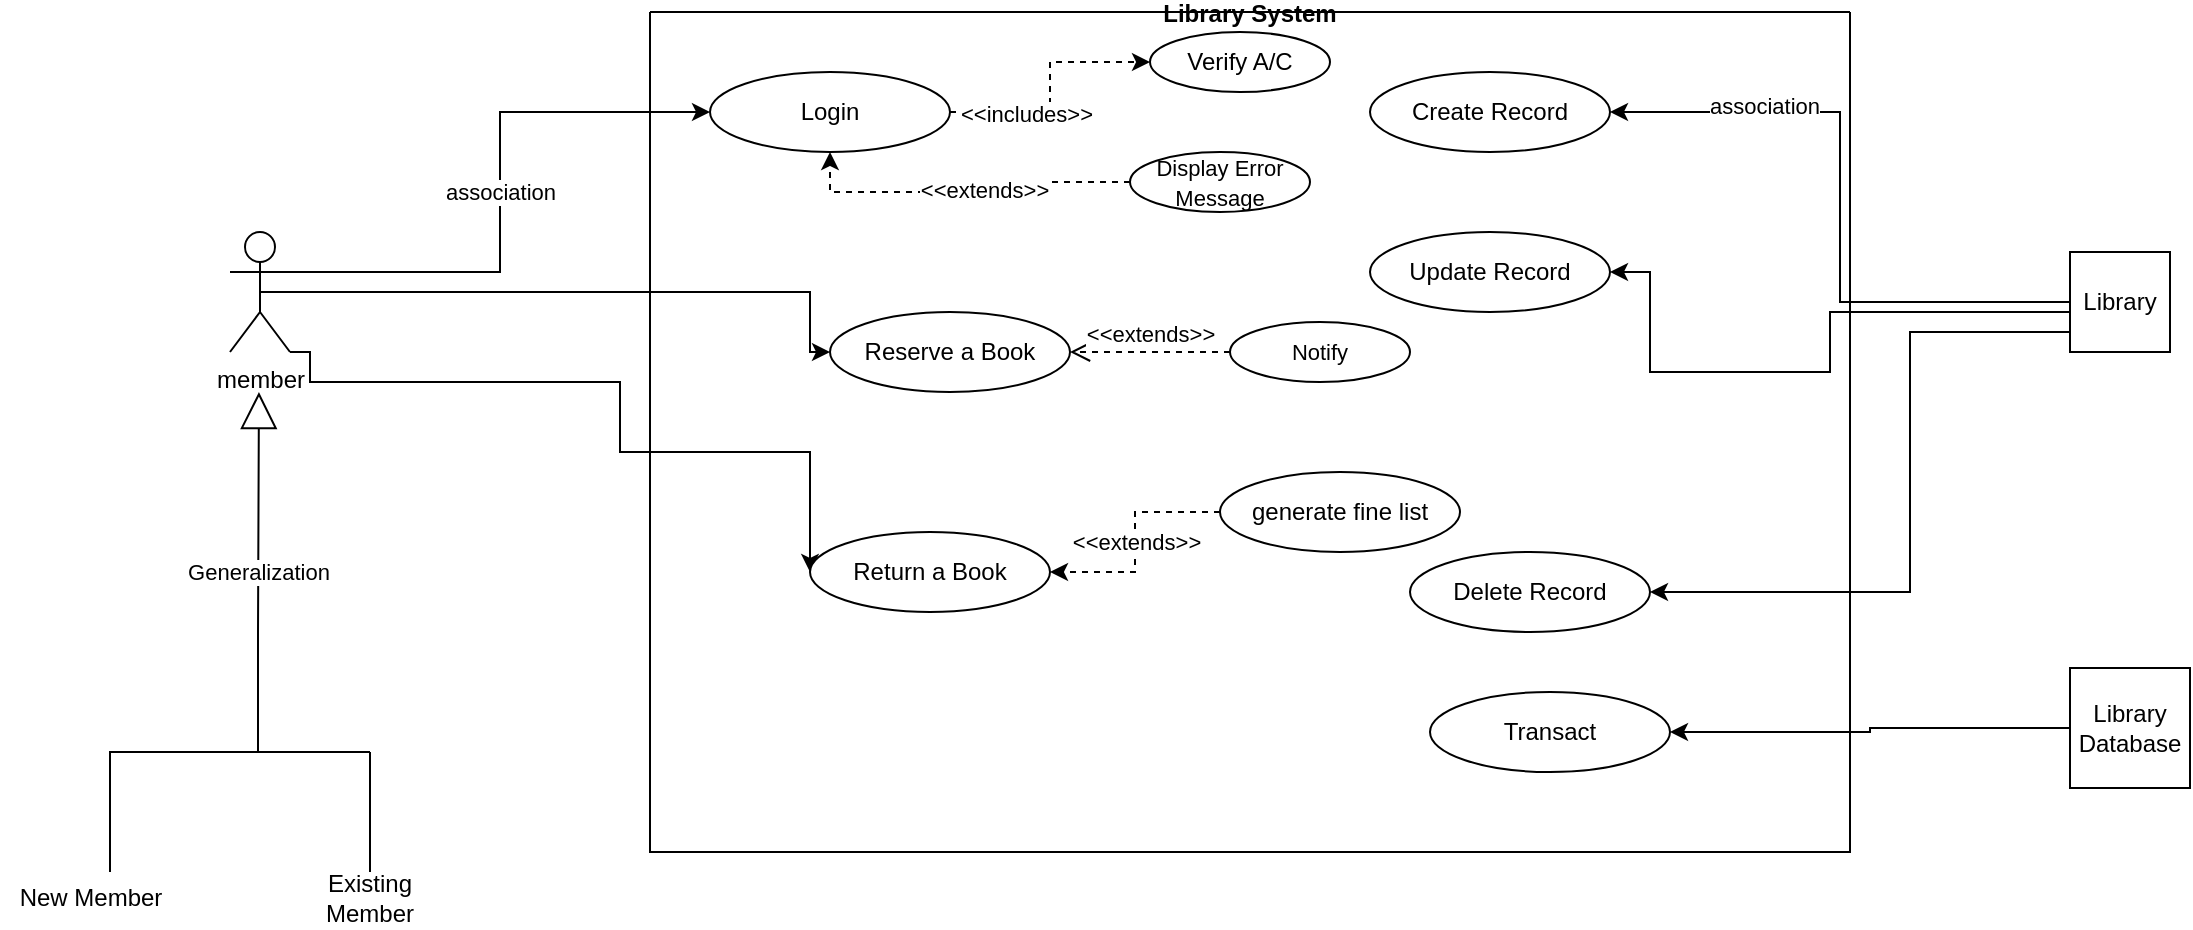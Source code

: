 <mxfile version="21.3.7" type="github">
  <diagram name="Page-1" id="2tLb0r0LkJNJJE81Z-Nl">
    <mxGraphModel dx="2029" dy="521" grid="1" gridSize="10" guides="1" tooltips="1" connect="1" arrows="1" fold="1" page="1" pageScale="1" pageWidth="850" pageHeight="1100" math="0" shadow="0">
      <root>
        <mxCell id="0" />
        <mxCell id="1" parent="0" />
        <mxCell id="TizN6uBxQhdyMVuGbTVz-29" style="edgeStyle=orthogonalEdgeStyle;rounded=0;orthogonalLoop=1;jettySize=auto;html=1;exitX=0.5;exitY=0.5;exitDx=0;exitDy=0;exitPerimeter=0;entryX=0;entryY=0.5;entryDx=0;entryDy=0;" parent="1" source="TizN6uBxQhdyMVuGbTVz-6" target="TizN6uBxQhdyMVuGbTVz-14" edge="1">
          <mxGeometry relative="1" as="geometry">
            <mxPoint x="220" y="250" as="targetPoint" />
            <Array as="points">
              <mxPoint x="-45" y="340" />
              <mxPoint x="220" y="340" />
              <mxPoint x="220" y="300" />
            </Array>
          </mxGeometry>
        </mxCell>
        <mxCell id="TizN6uBxQhdyMVuGbTVz-30" value="association" style="edgeStyle=orthogonalEdgeStyle;rounded=0;orthogonalLoop=1;jettySize=auto;html=1;exitX=1;exitY=0.333;exitDx=0;exitDy=0;exitPerimeter=0;entryX=0;entryY=0.5;entryDx=0;entryDy=0;" parent="1" source="TizN6uBxQhdyMVuGbTVz-6" target="TizN6uBxQhdyMVuGbTVz-13" edge="1">
          <mxGeometry relative="1" as="geometry" />
        </mxCell>
        <mxCell id="TizN6uBxQhdyMVuGbTVz-31" style="edgeStyle=orthogonalEdgeStyle;rounded=0;orthogonalLoop=1;jettySize=auto;html=1;exitX=1;exitY=1;exitDx=0;exitDy=0;exitPerimeter=0;entryX=0;entryY=0.5;entryDx=0;entryDy=0;" parent="1" source="TizN6uBxQhdyMVuGbTVz-6" target="TizN6uBxQhdyMVuGbTVz-15" edge="1">
          <mxGeometry relative="1" as="geometry">
            <Array as="points">
              <mxPoint x="-30" y="370" />
              <mxPoint x="-30" y="385" />
              <mxPoint x="125" y="385" />
              <mxPoint x="125" y="420" />
            </Array>
          </mxGeometry>
        </mxCell>
        <mxCell id="TizN6uBxQhdyMVuGbTVz-6" value="member" style="shape=umlActor;verticalLabelPosition=bottom;verticalAlign=top;html=1;outlineConnect=0;" parent="1" vertex="1">
          <mxGeometry x="-70" y="310" width="30" height="60" as="geometry" />
        </mxCell>
        <mxCell id="TizN6uBxQhdyMVuGbTVz-10" value="Library System" style="swimlane;startSize=0;" parent="1" vertex="1">
          <mxGeometry x="140" y="200" width="600" height="420" as="geometry">
            <mxRectangle x="400" y="280" width="50" height="40" as="alternateBounds" />
          </mxGeometry>
        </mxCell>
        <mxCell id="Zdvz6Wl3jkffZNDOwEsg-5" style="edgeStyle=orthogonalEdgeStyle;rounded=0;orthogonalLoop=1;jettySize=auto;html=1;entryX=0;entryY=0.5;entryDx=0;entryDy=0;dashed=1;" edge="1" parent="TizN6uBxQhdyMVuGbTVz-10" source="TizN6uBxQhdyMVuGbTVz-13" target="Zdvz6Wl3jkffZNDOwEsg-3">
          <mxGeometry relative="1" as="geometry" />
        </mxCell>
        <mxCell id="Zdvz6Wl3jkffZNDOwEsg-6" value="&amp;lt;&amp;lt;includes&amp;gt;&amp;gt;" style="edgeLabel;html=1;align=center;verticalAlign=middle;resizable=0;points=[];" vertex="1" connectable="0" parent="Zdvz6Wl3jkffZNDOwEsg-5">
          <mxGeometry x="-0.399" y="-1" relative="1" as="geometry">
            <mxPoint as="offset" />
          </mxGeometry>
        </mxCell>
        <mxCell id="TizN6uBxQhdyMVuGbTVz-13" value="Login" style="ellipse;whiteSpace=wrap;html=1;" parent="TizN6uBxQhdyMVuGbTVz-10" vertex="1">
          <mxGeometry x="30" y="30" width="120" height="40" as="geometry" />
        </mxCell>
        <mxCell id="TizN6uBxQhdyMVuGbTVz-14" value="Reserve a Book" style="ellipse;whiteSpace=wrap;html=1;" parent="TizN6uBxQhdyMVuGbTVz-10" vertex="1">
          <mxGeometry x="90" y="150" width="120" height="40" as="geometry" />
        </mxCell>
        <mxCell id="TizN6uBxQhdyMVuGbTVz-15" value="Return a Book" style="ellipse;whiteSpace=wrap;html=1;" parent="TizN6uBxQhdyMVuGbTVz-10" vertex="1">
          <mxGeometry x="80" y="260" width="120" height="40" as="geometry" />
        </mxCell>
        <mxCell id="TizN6uBxQhdyMVuGbTVz-28" value="&amp;lt;&amp;lt;extends&amp;gt;&amp;gt;" style="edgeStyle=orthogonalEdgeStyle;rounded=0;orthogonalLoop=1;jettySize=auto;html=1;dashed=1;" parent="TizN6uBxQhdyMVuGbTVz-10" source="TizN6uBxQhdyMVuGbTVz-16" target="TizN6uBxQhdyMVuGbTVz-15" edge="1">
          <mxGeometry relative="1" as="geometry" />
        </mxCell>
        <mxCell id="TizN6uBxQhdyMVuGbTVz-16" value="generate fine list" style="ellipse;whiteSpace=wrap;html=1;" parent="TizN6uBxQhdyMVuGbTVz-10" vertex="1">
          <mxGeometry x="285" y="230" width="120" height="40" as="geometry" />
        </mxCell>
        <mxCell id="TizN6uBxQhdyMVuGbTVz-32" value="Create Record" style="ellipse;whiteSpace=wrap;html=1;" parent="TizN6uBxQhdyMVuGbTVz-10" vertex="1">
          <mxGeometry x="360" y="30" width="120" height="40" as="geometry" />
        </mxCell>
        <mxCell id="TizN6uBxQhdyMVuGbTVz-33" value="Update Record" style="ellipse;whiteSpace=wrap;html=1;" parent="TizN6uBxQhdyMVuGbTVz-10" vertex="1">
          <mxGeometry x="360" y="110" width="120" height="40" as="geometry" />
        </mxCell>
        <mxCell id="TizN6uBxQhdyMVuGbTVz-34" value="Delete Record" style="ellipse;whiteSpace=wrap;html=1;" parent="TizN6uBxQhdyMVuGbTVz-10" vertex="1">
          <mxGeometry x="380" y="270" width="120" height="40" as="geometry" />
        </mxCell>
        <mxCell id="TizN6uBxQhdyMVuGbTVz-39" value="Transact" style="ellipse;whiteSpace=wrap;html=1;" parent="TizN6uBxQhdyMVuGbTVz-10" vertex="1">
          <mxGeometry x="390" y="340" width="120" height="40" as="geometry" />
        </mxCell>
        <mxCell id="Zdvz6Wl3jkffZNDOwEsg-3" value="Verify A/C" style="ellipse;whiteSpace=wrap;html=1;" vertex="1" parent="TizN6uBxQhdyMVuGbTVz-10">
          <mxGeometry x="250" y="10" width="90" height="30" as="geometry" />
        </mxCell>
        <mxCell id="Zdvz6Wl3jkffZNDOwEsg-8" style="edgeStyle=orthogonalEdgeStyle;rounded=0;orthogonalLoop=1;jettySize=auto;html=1;entryX=0.5;entryY=1;entryDx=0;entryDy=0;dashed=1;" edge="1" parent="TizN6uBxQhdyMVuGbTVz-10" source="Zdvz6Wl3jkffZNDOwEsg-4" target="TizN6uBxQhdyMVuGbTVz-13">
          <mxGeometry relative="1" as="geometry" />
        </mxCell>
        <mxCell id="Zdvz6Wl3jkffZNDOwEsg-9" value="&amp;lt;&amp;lt;extends&amp;gt;&amp;gt;" style="edgeLabel;html=1;align=center;verticalAlign=middle;resizable=0;points=[];" vertex="1" connectable="0" parent="Zdvz6Wl3jkffZNDOwEsg-8">
          <mxGeometry x="-0.11" y="-1" relative="1" as="geometry">
            <mxPoint as="offset" />
          </mxGeometry>
        </mxCell>
        <mxCell id="Zdvz6Wl3jkffZNDOwEsg-4" value="&lt;font style=&quot;font-size: 11px;&quot;&gt;Display Error Message&lt;/font&gt;" style="ellipse;whiteSpace=wrap;html=1;" vertex="1" parent="TizN6uBxQhdyMVuGbTVz-10">
          <mxGeometry x="240" y="70" width="90" height="30" as="geometry" />
        </mxCell>
        <mxCell id="Zdvz6Wl3jkffZNDOwEsg-24" value="&lt;font style=&quot;font-size: 11px;&quot;&gt;Notify&lt;/font&gt;" style="ellipse;whiteSpace=wrap;html=1;" vertex="1" parent="TizN6uBxQhdyMVuGbTVz-10">
          <mxGeometry x="290" y="155" width="90" height="30" as="geometry" />
        </mxCell>
        <mxCell id="Zdvz6Wl3jkffZNDOwEsg-25" value="&amp;lt;&amp;lt;extends&amp;gt;&amp;gt;" style="html=1;verticalAlign=bottom;endArrow=open;dashed=1;endSize=8;edgeStyle=elbowEdgeStyle;elbow=vertical;curved=0;rounded=0;" edge="1" parent="TizN6uBxQhdyMVuGbTVz-10">
          <mxGeometry relative="1" as="geometry">
            <mxPoint x="290" y="170" as="sourcePoint" />
            <mxPoint x="210" y="170" as="targetPoint" />
          </mxGeometry>
        </mxCell>
        <mxCell id="TizN6uBxQhdyMVuGbTVz-35" style="edgeStyle=orthogonalEdgeStyle;rounded=0;orthogonalLoop=1;jettySize=auto;html=1;entryX=1;entryY=0.5;entryDx=0;entryDy=0;" parent="1" source="TizN6uBxQhdyMVuGbTVz-11" target="TizN6uBxQhdyMVuGbTVz-32" edge="1">
          <mxGeometry relative="1" as="geometry" />
        </mxCell>
        <mxCell id="Zdvz6Wl3jkffZNDOwEsg-10" value="association" style="edgeLabel;html=1;align=center;verticalAlign=middle;resizable=0;points=[];" vertex="1" connectable="0" parent="TizN6uBxQhdyMVuGbTVz-35">
          <mxGeometry x="0.528" y="-3" relative="1" as="geometry">
            <mxPoint as="offset" />
          </mxGeometry>
        </mxCell>
        <mxCell id="TizN6uBxQhdyMVuGbTVz-36" style="edgeStyle=orthogonalEdgeStyle;rounded=0;orthogonalLoop=1;jettySize=auto;html=1;entryX=1;entryY=0.5;entryDx=0;entryDy=0;" parent="1" source="TizN6uBxQhdyMVuGbTVz-11" target="TizN6uBxQhdyMVuGbTVz-33" edge="1">
          <mxGeometry relative="1" as="geometry">
            <Array as="points">
              <mxPoint x="730" y="350" />
              <mxPoint x="730" y="380" />
              <mxPoint x="640" y="380" />
            </Array>
          </mxGeometry>
        </mxCell>
        <mxCell id="TizN6uBxQhdyMVuGbTVz-37" style="edgeStyle=orthogonalEdgeStyle;rounded=0;orthogonalLoop=1;jettySize=auto;html=1;entryX=1;entryY=0.5;entryDx=0;entryDy=0;" parent="1" source="TizN6uBxQhdyMVuGbTVz-11" target="TizN6uBxQhdyMVuGbTVz-34" edge="1">
          <mxGeometry relative="1" as="geometry">
            <Array as="points">
              <mxPoint x="770" y="360" />
              <mxPoint x="770" y="490" />
            </Array>
          </mxGeometry>
        </mxCell>
        <mxCell id="TizN6uBxQhdyMVuGbTVz-11" value="Library" style="whiteSpace=wrap;html=1;aspect=fixed;" parent="1" vertex="1">
          <mxGeometry x="850" y="320" width="50" height="50" as="geometry" />
        </mxCell>
        <mxCell id="Zdvz6Wl3jkffZNDOwEsg-1" style="edgeStyle=orthogonalEdgeStyle;rounded=0;orthogonalLoop=1;jettySize=auto;html=1;entryX=1;entryY=0.5;entryDx=0;entryDy=0;" edge="1" parent="1" source="TizN6uBxQhdyMVuGbTVz-38" target="TizN6uBxQhdyMVuGbTVz-39">
          <mxGeometry relative="1" as="geometry" />
        </mxCell>
        <mxCell id="TizN6uBxQhdyMVuGbTVz-38" value="Library Database" style="whiteSpace=wrap;html=1;aspect=fixed;" parent="1" vertex="1">
          <mxGeometry x="850" y="528" width="60" height="60" as="geometry" />
        </mxCell>
        <mxCell id="Zdvz6Wl3jkffZNDOwEsg-17" value="Generalization" style="endArrow=block;endSize=16;endFill=0;html=1;rounded=0;" edge="1" parent="1">
          <mxGeometry width="160" relative="1" as="geometry">
            <mxPoint x="-56" y="570" as="sourcePoint" />
            <mxPoint x="-55.53" y="390" as="targetPoint" />
            <Array as="points">
              <mxPoint x="-56" y="510" />
            </Array>
          </mxGeometry>
        </mxCell>
        <mxCell id="Zdvz6Wl3jkffZNDOwEsg-20" value="" style="endArrow=none;html=1;rounded=0;endFill=0;edgeStyle=elbowEdgeStyle;" edge="1" parent="1">
          <mxGeometry width="50" height="50" relative="1" as="geometry">
            <mxPoint y="570" as="sourcePoint" />
            <mxPoint x="-130" y="630" as="targetPoint" />
            <Array as="points">
              <mxPoint x="-130" y="590" />
            </Array>
          </mxGeometry>
        </mxCell>
        <mxCell id="Zdvz6Wl3jkffZNDOwEsg-21" value="" style="endArrow=none;html=1;rounded=0;" edge="1" parent="1" target="Zdvz6Wl3jkffZNDOwEsg-23">
          <mxGeometry width="50" height="50" relative="1" as="geometry">
            <mxPoint y="630" as="sourcePoint" />
            <mxPoint y="570" as="targetPoint" />
            <Array as="points">
              <mxPoint y="570" />
            </Array>
          </mxGeometry>
        </mxCell>
        <mxCell id="Zdvz6Wl3jkffZNDOwEsg-22" value="New Member" style="text;html=1;align=center;verticalAlign=middle;resizable=0;points=[];autosize=1;strokeColor=none;fillColor=none;" vertex="1" parent="1">
          <mxGeometry x="-185" y="628" width="90" height="30" as="geometry" />
        </mxCell>
        <mxCell id="Zdvz6Wl3jkffZNDOwEsg-23" value="Existing Member" style="text;html=1;strokeColor=none;fillColor=none;align=center;verticalAlign=middle;whiteSpace=wrap;rounded=0;" vertex="1" parent="1">
          <mxGeometry x="-30" y="628" width="60" height="30" as="geometry" />
        </mxCell>
      </root>
    </mxGraphModel>
  </diagram>
</mxfile>
